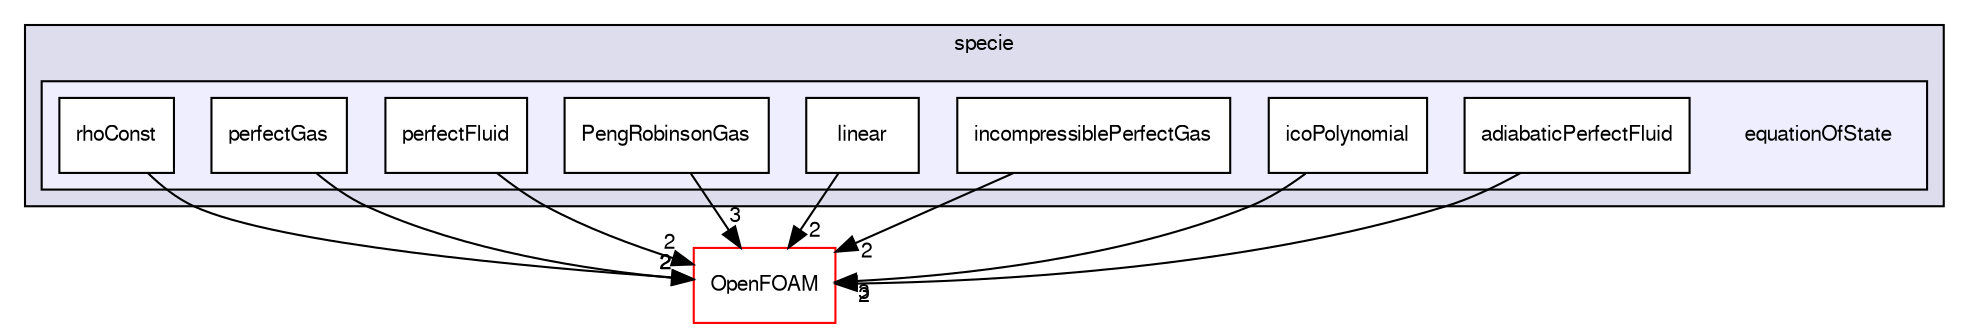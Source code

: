 digraph "src/thermophysicalModels/specie/equationOfState" {
  bgcolor=transparent;
  compound=true
  node [ fontsize="10", fontname="FreeSans"];
  edge [ labelfontsize="10", labelfontname="FreeSans"];
  subgraph clusterdir_5c4bf53b114f4c9237cd4ef0431fc9bd {
    graph [ bgcolor="#ddddee", pencolor="black", label="specie" fontname="FreeSans", fontsize="10", URL="dir_5c4bf53b114f4c9237cd4ef0431fc9bd.html"]
  subgraph clusterdir_f6178c4a32c891ac3a18c9e9fb558e23 {
    graph [ bgcolor="#eeeeff", pencolor="black", label="" URL="dir_f6178c4a32c891ac3a18c9e9fb558e23.html"];
    dir_f6178c4a32c891ac3a18c9e9fb558e23 [shape=plaintext label="equationOfState"];
    dir_a809782d685963ac494674de514aca56 [shape=box label="adiabaticPerfectFluid" color="black" fillcolor="white" style="filled" URL="dir_a809782d685963ac494674de514aca56.html"];
    dir_b27c5aad1a704681b889d1ae71e52df1 [shape=box label="icoPolynomial" color="black" fillcolor="white" style="filled" URL="dir_b27c5aad1a704681b889d1ae71e52df1.html"];
    dir_cd8bdde646702e669c61c41743d3d30c [shape=box label="incompressiblePerfectGas" color="black" fillcolor="white" style="filled" URL="dir_cd8bdde646702e669c61c41743d3d30c.html"];
    dir_c89996b331caeeeb18fb44e40705e6f5 [shape=box label="linear" color="black" fillcolor="white" style="filled" URL="dir_c89996b331caeeeb18fb44e40705e6f5.html"];
    dir_bc7ee4baa09c798c10c9687babcace3d [shape=box label="PengRobinsonGas" color="black" fillcolor="white" style="filled" URL="dir_bc7ee4baa09c798c10c9687babcace3d.html"];
    dir_cd720ca578235ffcdec38560c32dfda2 [shape=box label="perfectFluid" color="black" fillcolor="white" style="filled" URL="dir_cd720ca578235ffcdec38560c32dfda2.html"];
    dir_418b9b67300e97a8474564e33e969a3d [shape=box label="perfectGas" color="black" fillcolor="white" style="filled" URL="dir_418b9b67300e97a8474564e33e969a3d.html"];
    dir_e208cb5f6c25d09468d77112d912a170 [shape=box label="rhoConst" color="black" fillcolor="white" style="filled" URL="dir_e208cb5f6c25d09468d77112d912a170.html"];
  }
  }
  dir_c5473ff19b20e6ec4dfe5c310b3778a8 [shape=box label="OpenFOAM" color="red" URL="dir_c5473ff19b20e6ec4dfe5c310b3778a8.html"];
  dir_cd720ca578235ffcdec38560c32dfda2->dir_c5473ff19b20e6ec4dfe5c310b3778a8 [headlabel="2", labeldistance=1.5 headhref="dir_002716_001732.html"];
  dir_c89996b331caeeeb18fb44e40705e6f5->dir_c5473ff19b20e6ec4dfe5c310b3778a8 [headlabel="2", labeldistance=1.5 headhref="dir_001075_001732.html"];
  dir_e208cb5f6c25d09468d77112d912a170->dir_c5473ff19b20e6ec4dfe5c310b3778a8 [headlabel="2", labeldistance=1.5 headhref="dir_002718_001732.html"];
  dir_cd8bdde646702e669c61c41743d3d30c->dir_c5473ff19b20e6ec4dfe5c310b3778a8 [headlabel="2", labeldistance=1.5 headhref="dir_002714_001732.html"];
  dir_418b9b67300e97a8474564e33e969a3d->dir_c5473ff19b20e6ec4dfe5c310b3778a8 [headlabel="2", labeldistance=1.5 headhref="dir_002717_001732.html"];
  dir_a809782d685963ac494674de514aca56->dir_c5473ff19b20e6ec4dfe5c310b3778a8 [headlabel="2", labeldistance=1.5 headhref="dir_002712_001732.html"];
  dir_bc7ee4baa09c798c10c9687babcace3d->dir_c5473ff19b20e6ec4dfe5c310b3778a8 [headlabel="3", labeldistance=1.5 headhref="dir_002715_001732.html"];
  dir_b27c5aad1a704681b889d1ae71e52df1->dir_c5473ff19b20e6ec4dfe5c310b3778a8 [headlabel="3", labeldistance=1.5 headhref="dir_002713_001732.html"];
}
